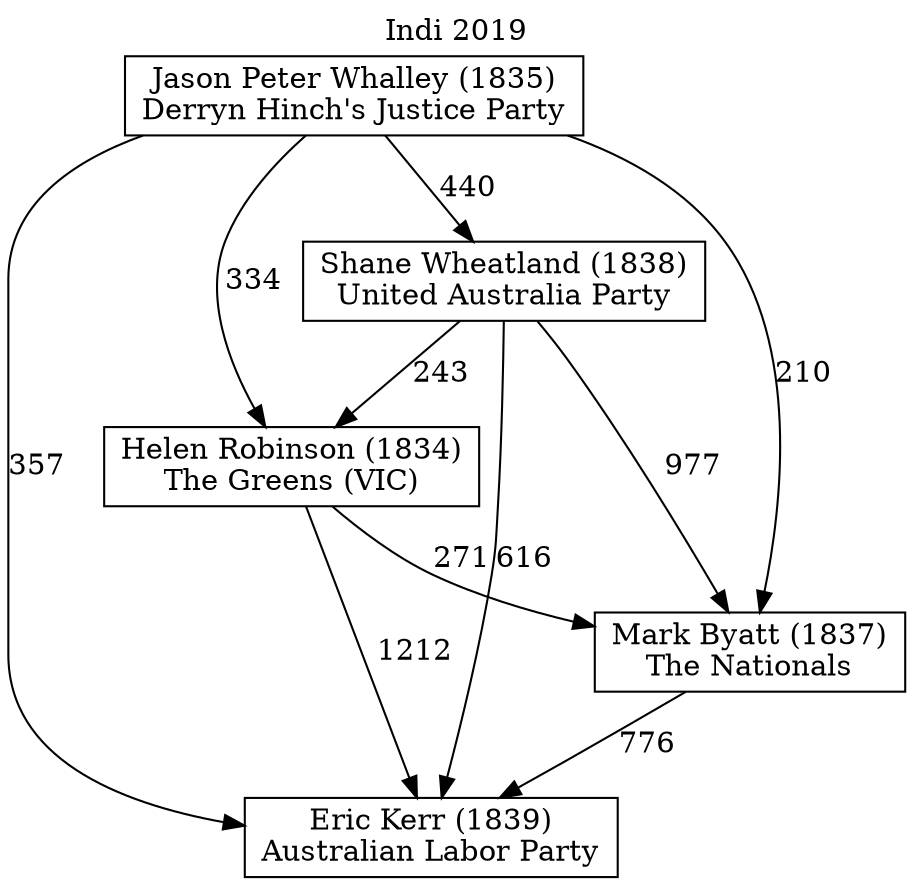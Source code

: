 // House preference flow
digraph "Eric Kerr (1839)_Indi_2019" {
	graph [label="Indi 2019" labelloc=t mclimit=10]
	node [shape=box]
	"Eric Kerr (1839)" [label="Eric Kerr (1839)
Australian Labor Party"]
	"Helen Robinson (1834)" [label="Helen Robinson (1834)
The Greens (VIC)"]
	"Jason Peter Whalley (1835)" [label="Jason Peter Whalley (1835)
Derryn Hinch's Justice Party"]
	"Mark Byatt (1837)" [label="Mark Byatt (1837)
The Nationals"]
	"Shane Wheatland (1838)" [label="Shane Wheatland (1838)
United Australia Party"]
	"Helen Robinson (1834)" -> "Eric Kerr (1839)" [label=1212]
	"Helen Robinson (1834)" -> "Mark Byatt (1837)" [label=271]
	"Jason Peter Whalley (1835)" -> "Eric Kerr (1839)" [label=357]
	"Jason Peter Whalley (1835)" -> "Helen Robinson (1834)" [label=334]
	"Jason Peter Whalley (1835)" -> "Mark Byatt (1837)" [label=210]
	"Jason Peter Whalley (1835)" -> "Shane Wheatland (1838)" [label=440]
	"Mark Byatt (1837)" -> "Eric Kerr (1839)" [label=776]
	"Shane Wheatland (1838)" -> "Eric Kerr (1839)" [label=616]
	"Shane Wheatland (1838)" -> "Helen Robinson (1834)" [label=243]
	"Shane Wheatland (1838)" -> "Mark Byatt (1837)" [label=977]
}
